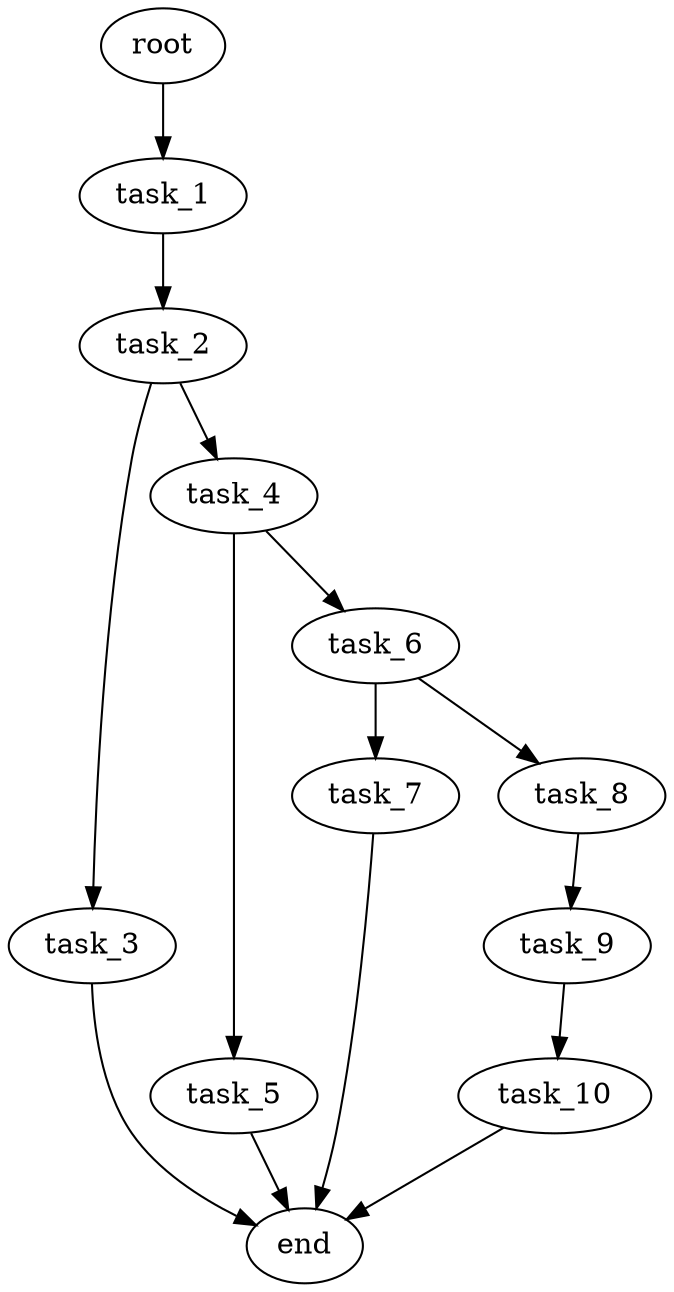 digraph G {
  root [size="0.000000e+00"];
  task_1 [size="6.394629e+10"];
  task_2 [size="2.510825e+09"];
  task_3 [size="2.751018e+10"];
  task_4 [size="2.232884e+10"];
  task_5 [size="7.364976e+10"];
  task_6 [size="6.767318e+10"];
  task_7 [size="8.921903e+10"];
  task_8 [size="8.703014e+09"];
  task_9 [size="4.219796e+10"];
  task_10 [size="2.989424e+09"];
  end [size="0.000000e+00"];

  root -> task_1 [size="1.000000e-12"];
  task_1 -> task_2 [size="2.510825e+07"];
  task_2 -> task_3 [size="2.751018e+08"];
  task_2 -> task_4 [size="2.232884e+08"];
  task_3 -> end [size="1.000000e-12"];
  task_4 -> task_5 [size="7.364976e+08"];
  task_4 -> task_6 [size="6.767318e+08"];
  task_5 -> end [size="1.000000e-12"];
  task_6 -> task_7 [size="8.921903e+08"];
  task_6 -> task_8 [size="8.703014e+07"];
  task_7 -> end [size="1.000000e-12"];
  task_8 -> task_9 [size="4.219796e+08"];
  task_9 -> task_10 [size="2.989424e+07"];
  task_10 -> end [size="1.000000e-12"];
}
